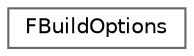 digraph "Graphical Class Hierarchy"
{
 // INTERACTIVE_SVG=YES
 // LATEX_PDF_SIZE
  bgcolor="transparent";
  edge [fontname=Helvetica,fontsize=10,labelfontname=Helvetica,labelfontsize=10];
  node [fontname=Helvetica,fontsize=10,shape=box,height=0.2,width=0.4];
  rankdir="LR";
  Node0 [id="Node000000",label="FBuildOptions",height=0.2,width=0.4,color="grey40", fillcolor="white", style="filled",URL="$d9/dc2/structFBuildOptions.html",tooltip="Names of the built-in editor build types."];
}
